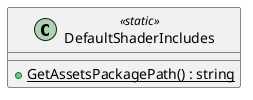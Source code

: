 @startuml
class DefaultShaderIncludes <<static>> {
    + {static} GetAssetsPackagePath() : string
}
@enduml

